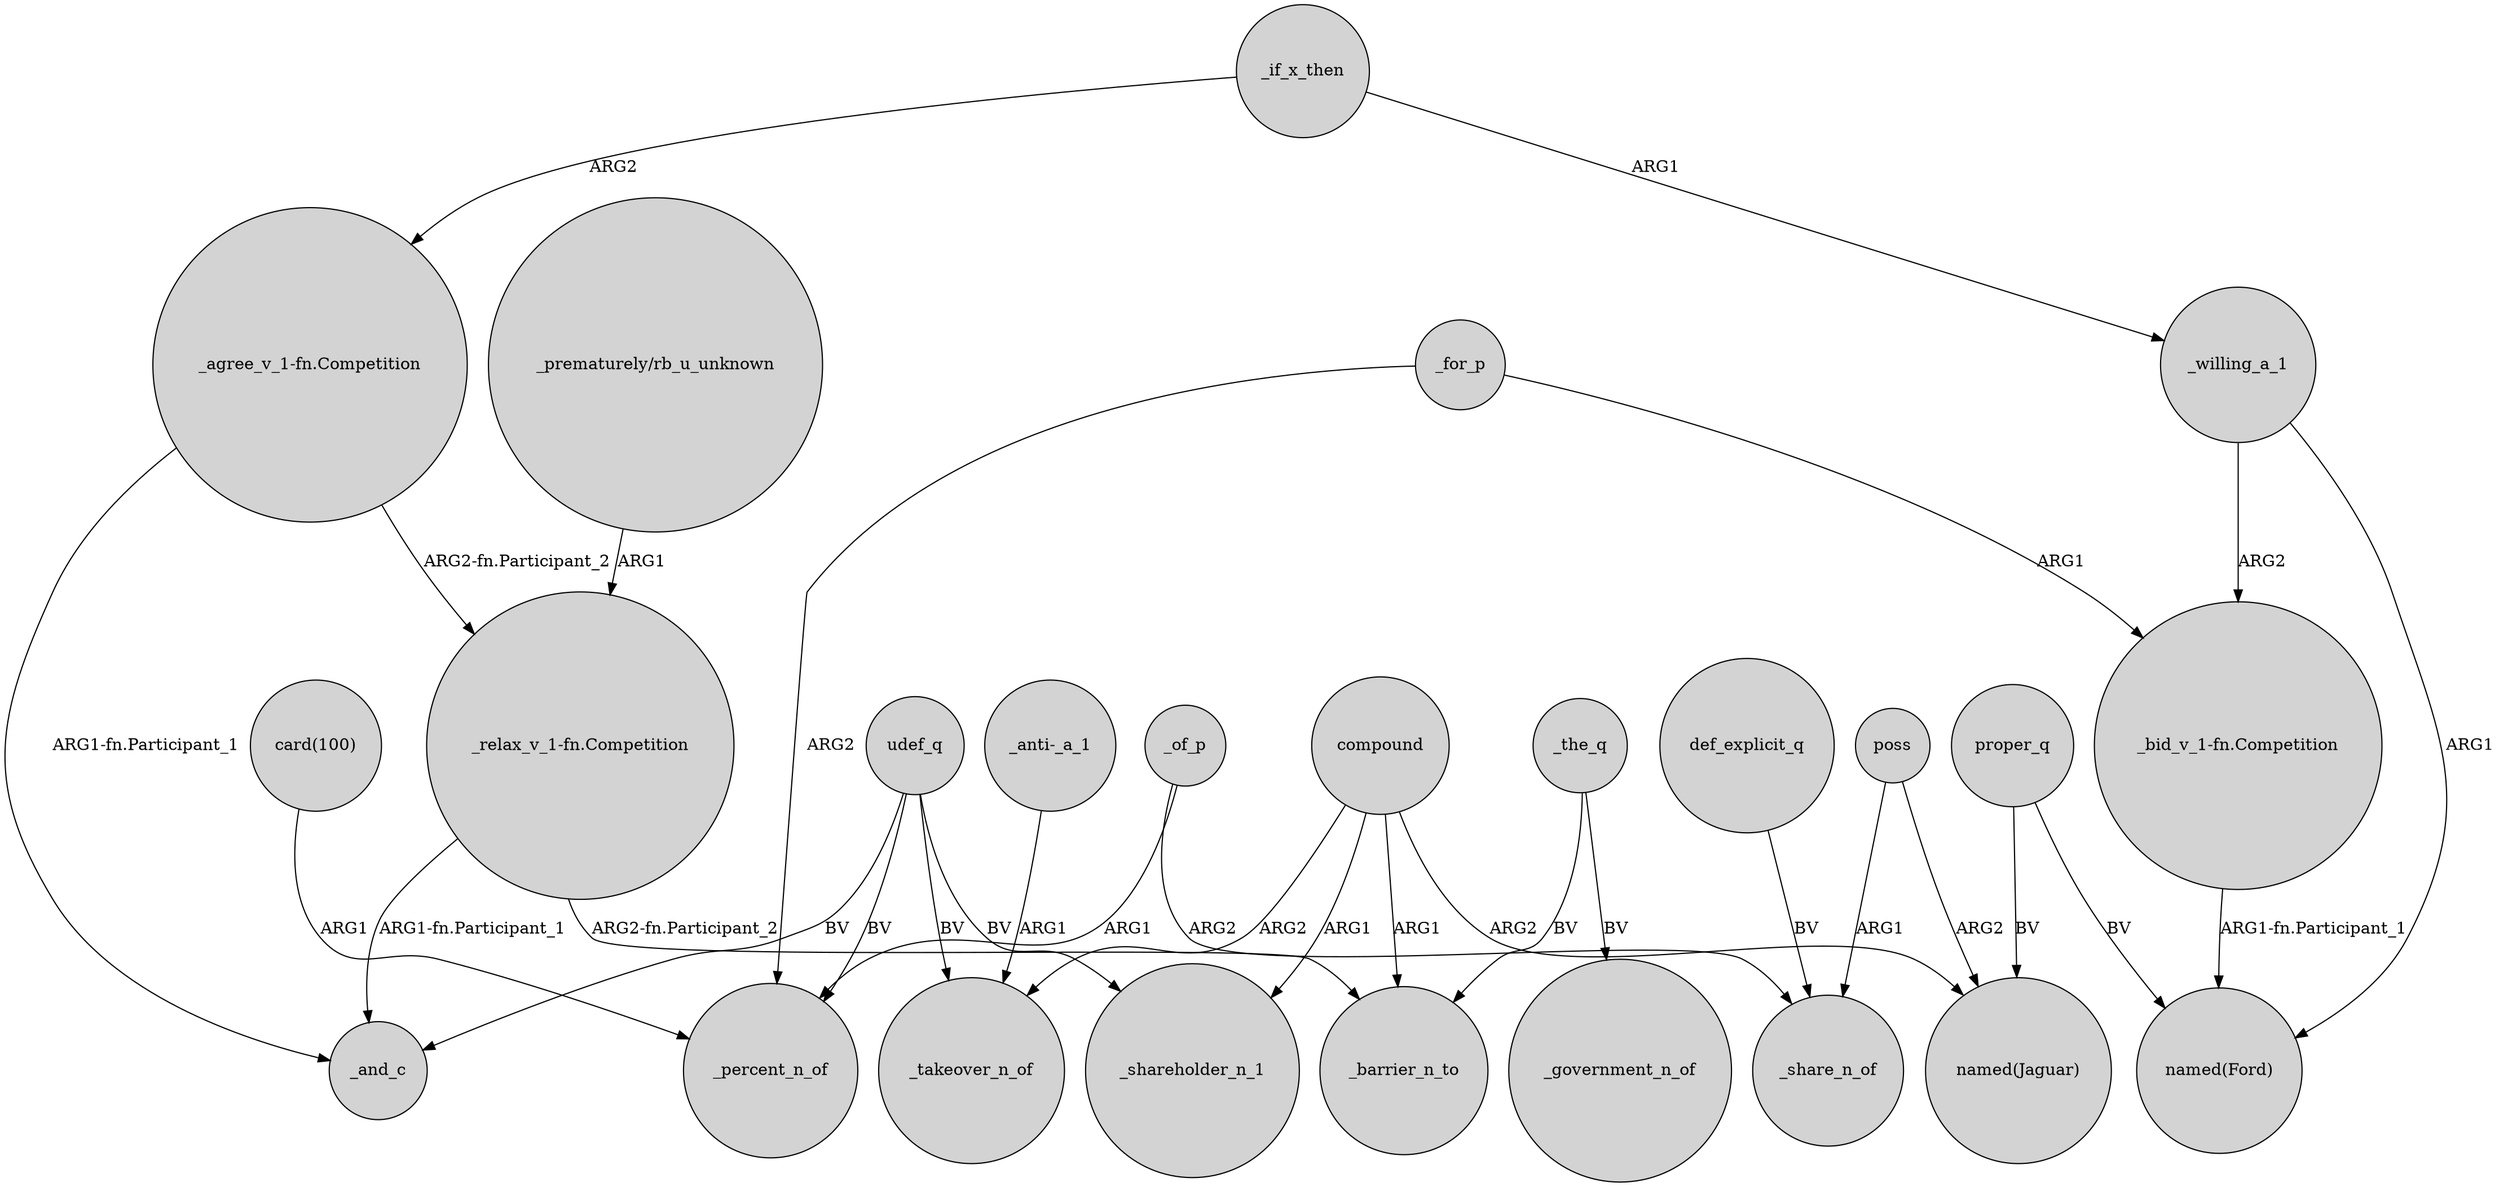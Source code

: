 digraph {
	node [shape=circle style=filled]
	proper_q -> "named(Ford)" [label=BV]
	"_agree_v_1-fn.Competition" -> _and_c [label="ARG1-fn.Participant_1"]
	udef_q -> _shareholder_n_1 [label=BV]
	"_relax_v_1-fn.Competition" -> _and_c [label="ARG1-fn.Participant_1"]
	compound -> _barrier_n_to [label=ARG1]
	compound -> _shareholder_n_1 [label=ARG1]
	_willing_a_1 -> "named(Ford)" [label=ARG1]
	def_explicit_q -> _share_n_of [label=BV]
	_for_p -> "_bid_v_1-fn.Competition" [label=ARG1]
	udef_q -> _and_c [label=BV]
	_of_p -> _percent_n_of [label=ARG1]
	_the_q -> _barrier_n_to [label=BV]
	"_agree_v_1-fn.Competition" -> "_relax_v_1-fn.Competition" [label="ARG2-fn.Participant_2"]
	_if_x_then -> _willing_a_1 [label=ARG1]
	"_relax_v_1-fn.Competition" -> _barrier_n_to [label="ARG2-fn.Participant_2"]
	udef_q -> _takeover_n_of [label=BV]
	_if_x_then -> "_agree_v_1-fn.Competition" [label=ARG2]
	"_bid_v_1-fn.Competition" -> "named(Ford)" [label="ARG1-fn.Participant_1"]
	"card(100)" -> _percent_n_of [label=ARG1]
	compound -> "named(Jaguar)" [label=ARG2]
	udef_q -> _percent_n_of [label=BV]
	poss -> _share_n_of [label=ARG1]
	_willing_a_1 -> "_bid_v_1-fn.Competition" [label=ARG2]
	poss -> "named(Jaguar)" [label=ARG2]
	proper_q -> "named(Jaguar)" [label=BV]
	"_prematurely/rb_u_unknown" -> "_relax_v_1-fn.Competition" [label=ARG1]
	_the_q -> _government_n_of [label=BV]
	compound -> _takeover_n_of [label=ARG2]
	_for_p -> _percent_n_of [label=ARG2]
	"_anti-_a_1" -> _takeover_n_of [label=ARG1]
	_of_p -> _share_n_of [label=ARG2]
}
